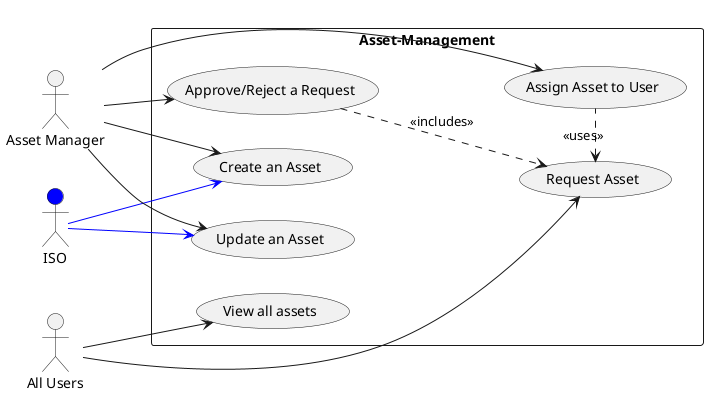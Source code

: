 @startuml
left to right direction
actor "Asset Manager" as am
actor "ISO" as iso #blue
actor "All Users" as user
rectangle Asset-Management {
  usecase "Create an Asset" as UC1
  usecase "Update an Asset" as UC2
  usecase "Assign Asset to User" as UC3
  usecase "View all assets" as UC4
  usecase "Request Asset" as UC5
  usecase "Approve/Reject a Request" as UC6
}
iso -[#blue]-> UC1
iso -[#blue]-> UC2
am --> UC1
am --> UC2
am --> UC3
am --> UC6
user --> UC4
user --> UC5
UC5 <. UC3 : <<uses>>
UC6 ..> UC5 : <<includes>>
@enduml